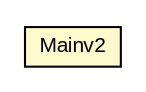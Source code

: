 #!/usr/local/bin/dot
#
# Class diagram 
# Generated by UMLGraph version R5_6-24-gf6e263 (http://www.umlgraph.org/)
#

digraph G {
	edge [fontname="arial",fontsize=10,labelfontname="arial",labelfontsize=10];
	node [fontname="arial",fontsize=10,shape=plaintext];
	nodesep=0.25;
	ranksep=0.5;
	// org.miloss.fgsms.agents.qpidpy.Mainv2
	c774680 [label=<<table title="org.miloss.fgsms.agents.qpidpy.Mainv2" border="0" cellborder="1" cellspacing="0" cellpadding="2" port="p" bgcolor="lemonChiffon" href="./Mainv2.html">
		<tr><td><table border="0" cellspacing="0" cellpadding="1">
<tr><td align="center" balign="center"> Mainv2 </td></tr>
		</table></td></tr>
		</table>>, URL="./Mainv2.html", fontname="arial", fontcolor="black", fontsize=10.0];
}

